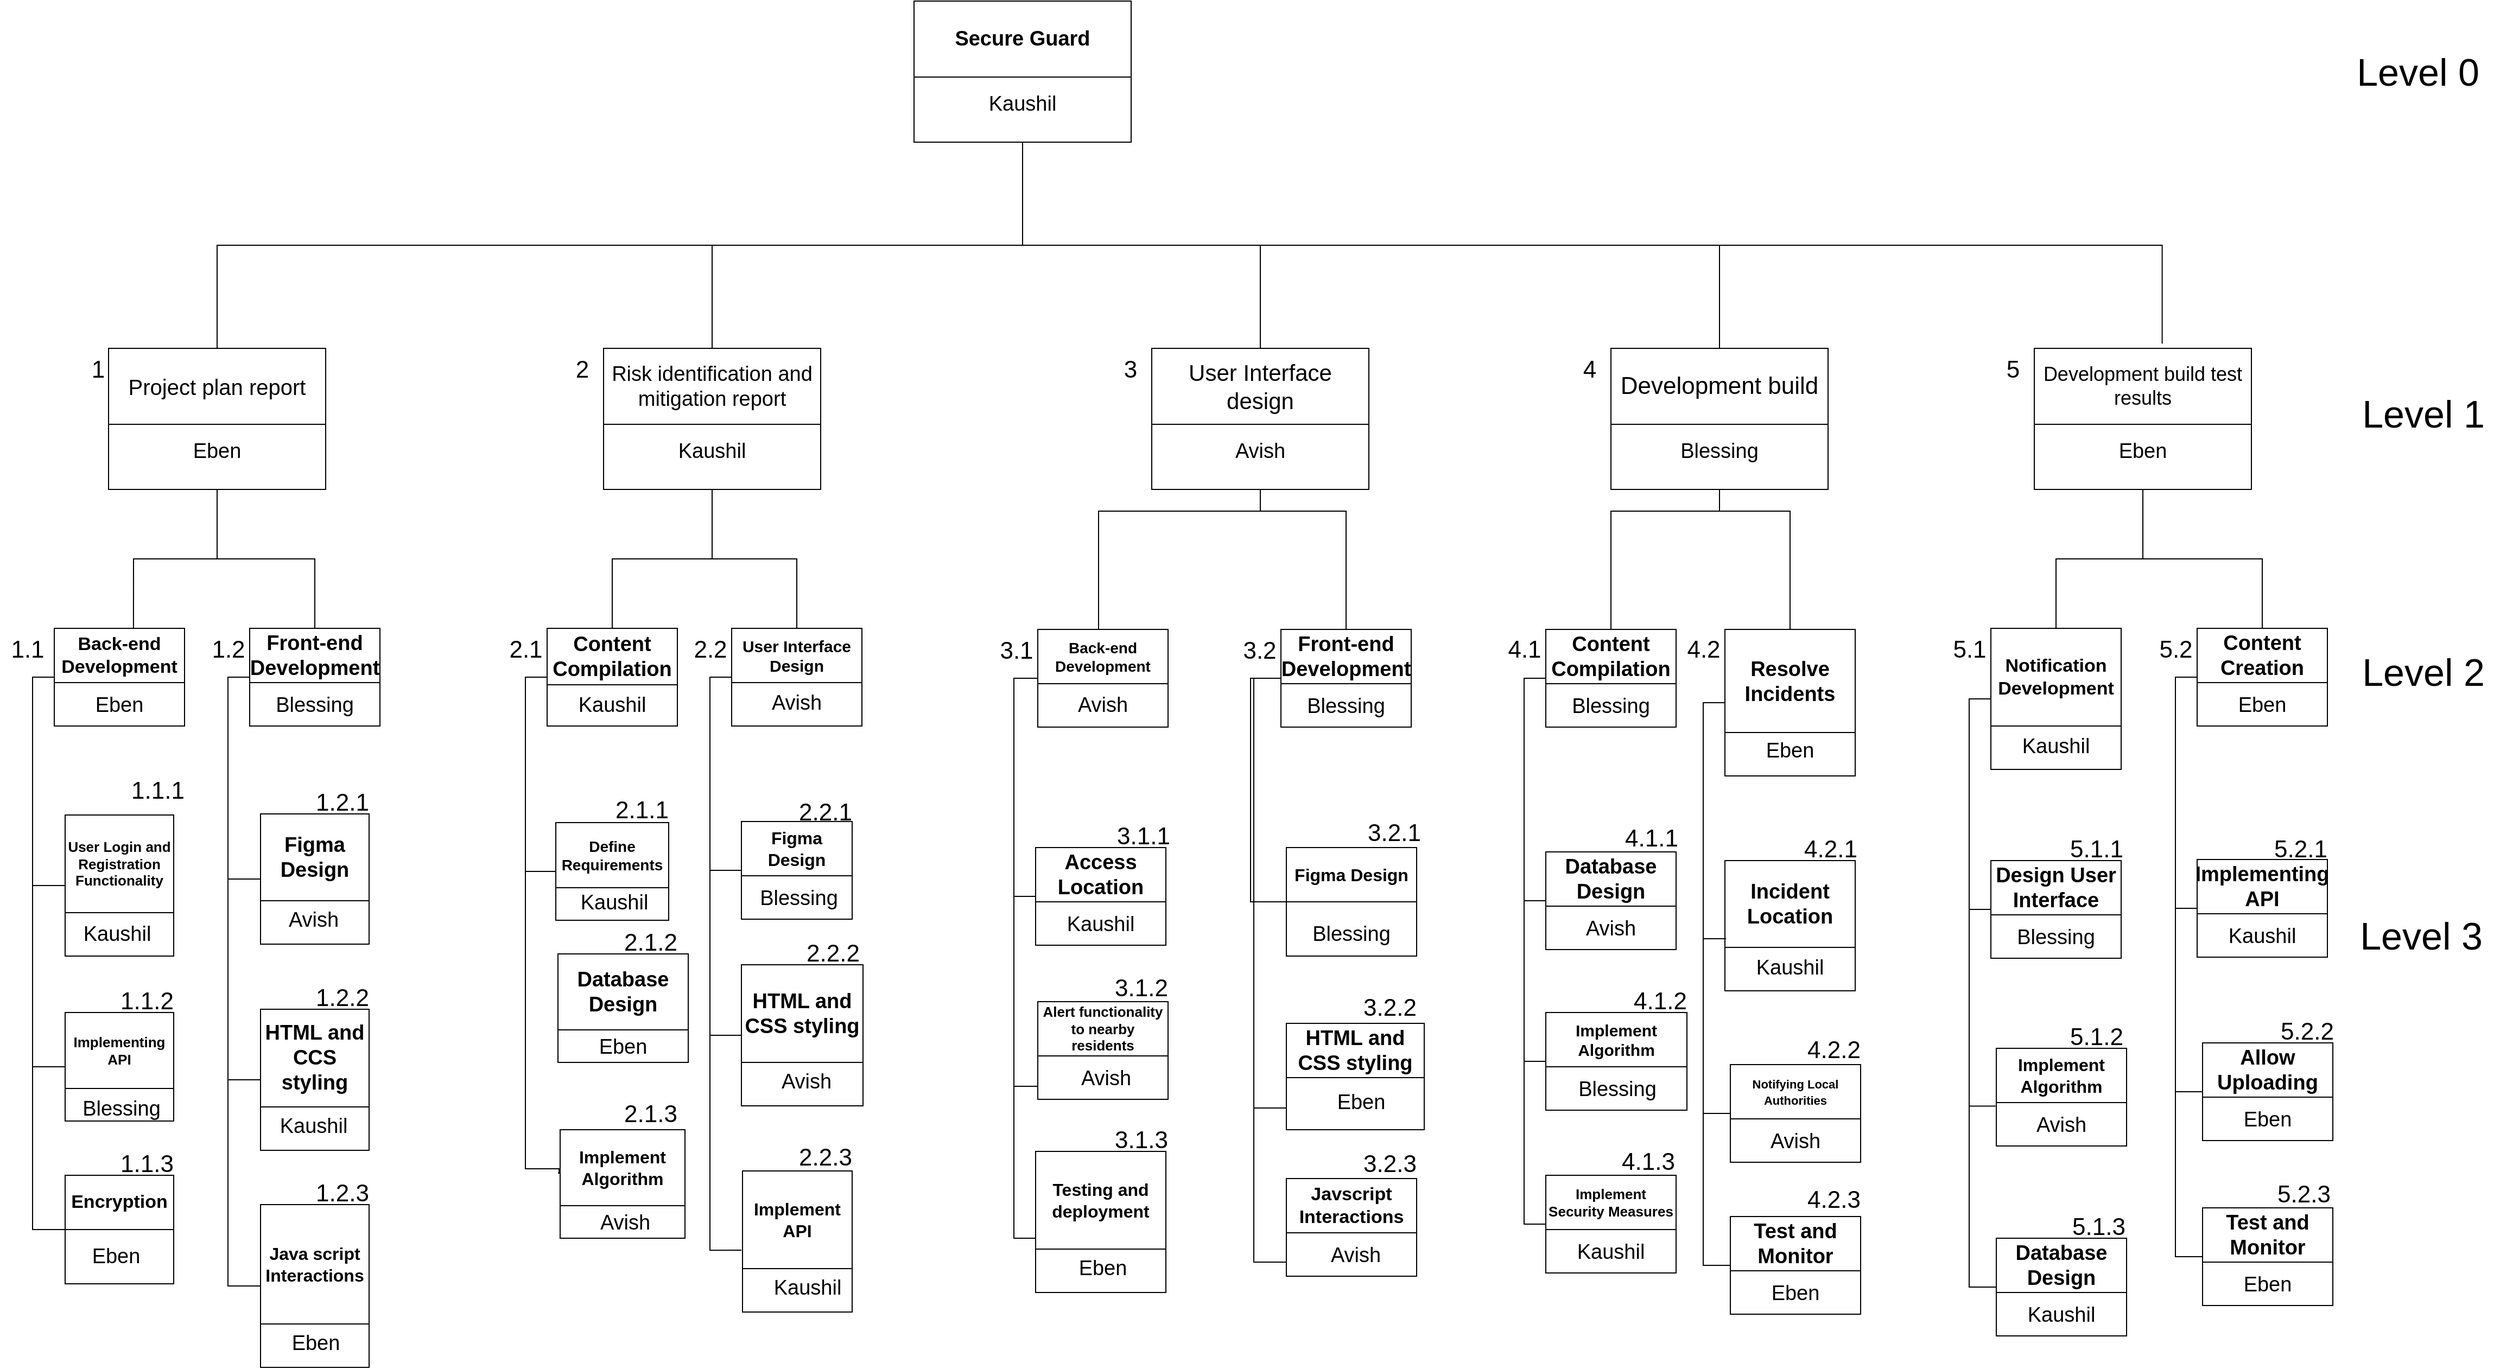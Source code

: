 <mxfile version="24.2.7" type="device">
  <diagram name="Page-1" id="wUViZiPC8uXndsal970Q">
    <mxGraphModel dx="2868" dy="1544" grid="1" gridSize="10" guides="1" tooltips="1" connect="1" arrows="1" fold="1" page="1" pageScale="1" pageWidth="2339" pageHeight="3300" math="0" shadow="0">
      <root>
        <mxCell id="0" />
        <mxCell id="1" parent="0" />
        <mxCell id="S-JsonbqND__SWyfuir0-1" style="edgeStyle=orthogonalEdgeStyle;rounded=0;orthogonalLoop=1;jettySize=auto;html=1;exitX=0.5;exitY=1;exitDx=0;exitDy=0;entryX=0.5;entryY=0;entryDx=0;entryDy=0;endArrow=none;endFill=0;" parent="1" source="S-JsonbqND__SWyfuir0-3" target="S-JsonbqND__SWyfuir0-59" edge="1">
          <mxGeometry relative="1" as="geometry" />
        </mxCell>
        <mxCell id="S-JsonbqND__SWyfuir0-2" style="edgeStyle=orthogonalEdgeStyle;rounded=0;orthogonalLoop=1;jettySize=auto;html=1;exitX=0.5;exitY=1;exitDx=0;exitDy=0;entryX=0.5;entryY=0;entryDx=0;entryDy=0;endArrow=none;endFill=0;" parent="1" source="S-JsonbqND__SWyfuir0-3" target="S-JsonbqND__SWyfuir0-53" edge="1">
          <mxGeometry relative="1" as="geometry" />
        </mxCell>
        <mxCell id="S-JsonbqND__SWyfuir0-3" value="&lt;span id=&quot;docs-internal-guid-47cff37d-7fff-311f-e86b-dfdaf136b298&quot; style=&quot;font-weight:normal;&quot;&gt;&lt;span style=&quot;font-family: Arial, sans-serif; background-color: rgb(255, 255, 255); font-variant-numeric: normal; font-variant-east-asian: normal; font-variant-alternates: normal; font-variant-position: normal; vertical-align: baseline; white-space-collapse: preserve;&quot;&gt;&lt;font style=&quot;font-size: 18px;&quot;&gt;Development build test results&lt;/font&gt;&lt;/span&gt;&lt;/span&gt;" style="swimlane;whiteSpace=wrap;html=1;startSize=70;" parent="1" vertex="1">
          <mxGeometry x="1902" y="760" width="200" height="130" as="geometry" />
        </mxCell>
        <mxCell id="S-JsonbqND__SWyfuir0-4" value="&lt;font style=&quot;font-size: 19px;&quot;&gt;Eben&lt;/font&gt;" style="text;html=1;align=center;verticalAlign=middle;whiteSpace=wrap;rounded=0;" parent="S-JsonbqND__SWyfuir0-3" vertex="1">
          <mxGeometry x="70" y="80" width="60" height="30" as="geometry" />
        </mxCell>
        <mxCell id="S-JsonbqND__SWyfuir0-5" style="edgeStyle=orthogonalEdgeStyle;rounded=0;orthogonalLoop=1;jettySize=auto;html=1;exitX=0.5;exitY=1;exitDx=0;exitDy=0;endArrow=none;endFill=0;" parent="1" source="S-JsonbqND__SWyfuir0-7" target="S-JsonbqND__SWyfuir0-46" edge="1">
          <mxGeometry relative="1" as="geometry">
            <Array as="points">
              <mxPoint x="1612" y="910" />
              <mxPoint x="1512" y="910" />
            </Array>
          </mxGeometry>
        </mxCell>
        <mxCell id="S-JsonbqND__SWyfuir0-6" style="edgeStyle=orthogonalEdgeStyle;rounded=0;orthogonalLoop=1;jettySize=auto;html=1;exitX=0.5;exitY=1;exitDx=0;exitDy=0;entryX=0.5;entryY=0;entryDx=0;entryDy=0;endArrow=none;endFill=0;" parent="1" source="S-JsonbqND__SWyfuir0-7" target="S-JsonbqND__SWyfuir0-108" edge="1">
          <mxGeometry relative="1" as="geometry">
            <Array as="points">
              <mxPoint x="1612" y="910" />
              <mxPoint x="1677" y="910" />
            </Array>
          </mxGeometry>
        </mxCell>
        <mxCell id="S-JsonbqND__SWyfuir0-7" value="&lt;span id=&quot;docs-internal-guid-ebfd4594-7fff-cd81-c2b8-a175f13138bd&quot; style=&quot;font-weight:normal;&quot;&gt;&lt;span style=&quot;font-family: Arial, sans-serif; background-color: rgb(255, 255, 255); font-variant-numeric: normal; font-variant-east-asian: normal; font-variant-alternates: normal; font-variant-position: normal; vertical-align: baseline; white-space-collapse: preserve;&quot;&gt;&lt;font style=&quot;font-size: 22px;&quot;&gt;Development build&lt;/font&gt;&lt;/span&gt;&lt;/span&gt;" style="swimlane;whiteSpace=wrap;html=1;startSize=70;" parent="1" vertex="1">
          <mxGeometry x="1512" y="760" width="200" height="130" as="geometry">
            <mxRectangle x="1480" y="760" width="330" height="70" as="alternateBounds" />
          </mxGeometry>
        </mxCell>
        <mxCell id="S-JsonbqND__SWyfuir0-8" value="&lt;font style=&quot;font-size: 19px;&quot;&gt;Blessing&lt;/font&gt;" style="text;html=1;align=center;verticalAlign=middle;whiteSpace=wrap;rounded=0;" parent="S-JsonbqND__SWyfuir0-7" vertex="1">
          <mxGeometry x="70" y="80" width="60" height="30" as="geometry" />
        </mxCell>
        <mxCell id="S-JsonbqND__SWyfuir0-9" style="edgeStyle=orthogonalEdgeStyle;rounded=0;orthogonalLoop=1;jettySize=auto;html=1;exitX=0.5;exitY=1;exitDx=0;exitDy=0;entryX=0.5;entryY=0;entryDx=0;entryDy=0;endArrow=none;endFill=0;" parent="1" source="S-JsonbqND__SWyfuir0-11" target="S-JsonbqND__SWyfuir0-41" edge="1">
          <mxGeometry relative="1" as="geometry">
            <Array as="points">
              <mxPoint x="1189" y="910" />
              <mxPoint x="1040" y="910" />
              <mxPoint x="1040" y="1019" />
            </Array>
          </mxGeometry>
        </mxCell>
        <mxCell id="S-JsonbqND__SWyfuir0-10" style="edgeStyle=orthogonalEdgeStyle;rounded=0;orthogonalLoop=1;jettySize=auto;html=1;exitX=0.5;exitY=1;exitDx=0;exitDy=0;entryX=0.5;entryY=0;entryDx=0;entryDy=0;endArrow=none;endFill=0;" parent="1" source="S-JsonbqND__SWyfuir0-11" target="S-JsonbqND__SWyfuir0-36" edge="1">
          <mxGeometry relative="1" as="geometry">
            <Array as="points">
              <mxPoint x="1189" y="910" />
              <mxPoint x="1268" y="910" />
            </Array>
          </mxGeometry>
        </mxCell>
        <mxCell id="S-JsonbqND__SWyfuir0-11" value="&lt;span id=&quot;docs-internal-guid-3bf1f84c-7fff-7296-6e35-516696d25962&quot; style=&quot;font-weight:normal;&quot;&gt;&lt;span style=&quot;font-family: Arial, sans-serif; background-color: rgb(255, 255, 255); font-variant-numeric: normal; font-variant-east-asian: normal; font-variant-alternates: normal; font-variant-position: normal; vertical-align: baseline; white-space-collapse: preserve;&quot;&gt;&lt;font style=&quot;font-size: 21px;&quot;&gt;User Interface design&lt;/font&gt;&lt;/span&gt;&lt;/span&gt;" style="swimlane;whiteSpace=wrap;html=1;startSize=70;" parent="1" vertex="1">
          <mxGeometry x="1089" y="760" width="200" height="130" as="geometry" />
        </mxCell>
        <mxCell id="S-JsonbqND__SWyfuir0-12" value="&lt;span style=&quot;font-size: 19px;&quot;&gt;Avish&lt;/span&gt;" style="text;html=1;align=center;verticalAlign=middle;whiteSpace=wrap;rounded=0;" parent="S-JsonbqND__SWyfuir0-11" vertex="1">
          <mxGeometry x="70" y="80" width="60" height="30" as="geometry" />
        </mxCell>
        <mxCell id="S-JsonbqND__SWyfuir0-13" style="edgeStyle=orthogonalEdgeStyle;rounded=0;orthogonalLoop=1;jettySize=auto;html=1;exitX=0.5;exitY=1;exitDx=0;exitDy=0;entryX=0.5;entryY=0;entryDx=0;entryDy=0;endArrow=none;endFill=0;" parent="1" source="S-JsonbqND__SWyfuir0-14" target="S-JsonbqND__SWyfuir0-73" edge="1">
          <mxGeometry relative="1" as="geometry" />
        </mxCell>
        <mxCell id="S-JsonbqND__SWyfuir0-14" value="&lt;span id=&quot;docs-internal-guid-e99fd4dc-7fff-ce28-9047-07a7098fd81c&quot; style=&quot;font-weight:normal;&quot;&gt;&lt;span style=&quot;font-family: Arial, sans-serif; background-color: rgb(255, 255, 255); font-variant-numeric: normal; font-variant-east-asian: normal; font-variant-alternates: normal; font-variant-position: normal; vertical-align: baseline; white-space-collapse: preserve;&quot;&gt;&lt;font style=&quot;font-size: 20px;&quot;&gt;Project plan report&lt;/font&gt;&lt;/span&gt;&lt;/span&gt;" style="swimlane;whiteSpace=wrap;html=1;startSize=70;" parent="1" vertex="1">
          <mxGeometry x="128" y="760" width="200" height="130" as="geometry" />
        </mxCell>
        <mxCell id="S-JsonbqND__SWyfuir0-15" value="&lt;font style=&quot;font-size: 19px;&quot;&gt;Eben&lt;/font&gt;" style="text;html=1;align=center;verticalAlign=middle;whiteSpace=wrap;rounded=0;" parent="S-JsonbqND__SWyfuir0-14" vertex="1">
          <mxGeometry x="70" y="80" width="60" height="30" as="geometry" />
        </mxCell>
        <mxCell id="S-JsonbqND__SWyfuir0-16" style="edgeStyle=orthogonalEdgeStyle;rounded=0;orthogonalLoop=1;jettySize=auto;html=1;exitX=0.5;exitY=1;exitDx=0;exitDy=0;entryX=0.5;entryY=0;entryDx=0;entryDy=0;endArrow=none;endFill=0;" parent="1" source="S-JsonbqND__SWyfuir0-18" target="S-JsonbqND__SWyfuir0-92" edge="1">
          <mxGeometry relative="1" as="geometry" />
        </mxCell>
        <mxCell id="S-JsonbqND__SWyfuir0-17" style="edgeStyle=orthogonalEdgeStyle;rounded=0;orthogonalLoop=1;jettySize=auto;html=1;exitX=0.5;exitY=1;exitDx=0;exitDy=0;entryX=0.5;entryY=0;entryDx=0;entryDy=0;endArrow=none;endFill=0;" parent="1" source="S-JsonbqND__SWyfuir0-18" target="S-JsonbqND__SWyfuir0-134" edge="1">
          <mxGeometry relative="1" as="geometry" />
        </mxCell>
        <mxCell id="S-JsonbqND__SWyfuir0-18" value="&lt;span id=&quot;docs-internal-guid-826d8983-7fff-2363-a248-5e2e77f247e0&quot; style=&quot;font-weight:normal;&quot;&gt;&lt;span style=&quot;font-family: Arial, sans-serif; background-color: rgb(255, 255, 255); font-variant-numeric: normal; font-variant-east-asian: normal; font-variant-alternates: normal; font-variant-position: normal; vertical-align: baseline; white-space-collapse: preserve;&quot;&gt;&lt;font style=&quot;font-size: 19px;&quot;&gt;Risk identification and mitigation report&lt;/font&gt;&lt;/span&gt;&lt;/span&gt;" style="swimlane;whiteSpace=wrap;html=1;startSize=70;" parent="1" vertex="1">
          <mxGeometry x="584" y="760" width="200" height="130" as="geometry" />
        </mxCell>
        <mxCell id="S-JsonbqND__SWyfuir0-19" value="&lt;font style=&quot;font-size: 19px;&quot;&gt;Kaushil&lt;/font&gt;" style="text;html=1;align=center;verticalAlign=middle;whiteSpace=wrap;rounded=0;" parent="S-JsonbqND__SWyfuir0-18" vertex="1">
          <mxGeometry x="70" y="80" width="60" height="30" as="geometry" />
        </mxCell>
        <mxCell id="S-JsonbqND__SWyfuir0-20" style="edgeStyle=orthogonalEdgeStyle;rounded=0;orthogonalLoop=1;jettySize=auto;html=1;exitX=0.5;exitY=1;exitDx=0;exitDy=0;entryX=0.5;entryY=0;entryDx=0;entryDy=0;endArrow=none;endFill=0;" parent="1" source="S-JsonbqND__SWyfuir0-24" target="S-JsonbqND__SWyfuir0-18" edge="1">
          <mxGeometry relative="1" as="geometry" />
        </mxCell>
        <mxCell id="S-JsonbqND__SWyfuir0-21" style="edgeStyle=orthogonalEdgeStyle;rounded=0;orthogonalLoop=1;jettySize=auto;html=1;exitX=0.5;exitY=1;exitDx=0;exitDy=0;entryX=0.5;entryY=0;entryDx=0;entryDy=0;endArrow=none;endFill=0;" parent="1" source="S-JsonbqND__SWyfuir0-24" target="S-JsonbqND__SWyfuir0-11" edge="1">
          <mxGeometry relative="1" as="geometry" />
        </mxCell>
        <mxCell id="S-JsonbqND__SWyfuir0-22" style="edgeStyle=orthogonalEdgeStyle;rounded=0;orthogonalLoop=1;jettySize=auto;html=1;exitX=0.5;exitY=1;exitDx=0;exitDy=0;entryX=0.5;entryY=0;entryDx=0;entryDy=0;endArrow=none;endFill=0;" parent="1" source="S-JsonbqND__SWyfuir0-24" target="S-JsonbqND__SWyfuir0-14" edge="1">
          <mxGeometry relative="1" as="geometry" />
        </mxCell>
        <mxCell id="S-JsonbqND__SWyfuir0-23" style="edgeStyle=orthogonalEdgeStyle;rounded=0;orthogonalLoop=1;jettySize=auto;html=1;exitX=0.5;exitY=1;exitDx=0;exitDy=0;endArrow=none;endFill=0;" parent="1" source="S-JsonbqND__SWyfuir0-24" target="S-JsonbqND__SWyfuir0-7" edge="1">
          <mxGeometry relative="1" as="geometry" />
        </mxCell>
        <mxCell id="S-JsonbqND__SWyfuir0-24" value="&lt;font style=&quot;font-size: 19px;&quot;&gt;Secure Guard&lt;/font&gt;" style="swimlane;whiteSpace=wrap;html=1;startSize=70;" parent="1" vertex="1">
          <mxGeometry x="870" y="440" width="200" height="130" as="geometry" />
        </mxCell>
        <mxCell id="S-JsonbqND__SWyfuir0-25" value="&lt;font style=&quot;font-size: 19px;&quot;&gt;Kaushil&lt;/font&gt;" style="text;html=1;align=center;verticalAlign=middle;whiteSpace=wrap;rounded=0;" parent="S-JsonbqND__SWyfuir0-24" vertex="1">
          <mxGeometry x="70" y="80" width="60" height="30" as="geometry" />
        </mxCell>
        <mxCell id="S-JsonbqND__SWyfuir0-26" value="&lt;font style=&quot;font-size: 19px;&quot;&gt;Figma Design&lt;/font&gt;" style="swimlane;whiteSpace=wrap;html=1;startSize=80;" parent="1" vertex="1">
          <mxGeometry x="268" y="1189" width="100" height="120" as="geometry" />
        </mxCell>
        <mxCell id="S-JsonbqND__SWyfuir0-27" value="&lt;font style=&quot;font-size: 19px;&quot;&gt;Avish&lt;/font&gt;" style="text;html=1;align=center;verticalAlign=middle;whiteSpace=wrap;rounded=0;" parent="S-JsonbqND__SWyfuir0-26" vertex="1">
          <mxGeometry x="19" y="83" width="60" height="30" as="geometry" />
        </mxCell>
        <mxCell id="S-JsonbqND__SWyfuir0-28" value="&lt;font style=&quot;font-size: 13px;&quot;&gt;Implementing API&lt;/font&gt;" style="swimlane;whiteSpace=wrap;html=1;startSize=70;" parent="1" vertex="1">
          <mxGeometry x="88" y="1372" width="100" height="100" as="geometry" />
        </mxCell>
        <mxCell id="S-JsonbqND__SWyfuir0-29" value="&lt;span style=&quot;font-size: 19px;&quot;&gt;Blessing&lt;/span&gt;" style="text;html=1;align=center;verticalAlign=middle;whiteSpace=wrap;rounded=0;" parent="S-JsonbqND__SWyfuir0-28" vertex="1">
          <mxGeometry x="22" y="74" width="60" height="30" as="geometry" />
        </mxCell>
        <mxCell id="S-JsonbqND__SWyfuir0-30" value="&lt;font style=&quot;font-size: 13px;&quot;&gt;User Login and Registration Functionality&lt;/font&gt;" style="swimlane;whiteSpace=wrap;html=1;startSize=90;" parent="1" vertex="1">
          <mxGeometry x="88" y="1190" width="100" height="130" as="geometry" />
        </mxCell>
        <mxCell id="S-JsonbqND__SWyfuir0-31" value="&lt;font style=&quot;font-size: 19px;&quot;&gt;Kaushil&lt;/font&gt;" style="text;html=1;align=center;verticalAlign=middle;whiteSpace=wrap;rounded=0;" parent="S-JsonbqND__SWyfuir0-30" vertex="1">
          <mxGeometry x="18" y="95" width="60" height="30" as="geometry" />
        </mxCell>
        <mxCell id="S-JsonbqND__SWyfuir0-32" value="&lt;font style=&quot;font-size: 14px;&quot;&gt;Define Requirements&lt;/font&gt;" style="swimlane;whiteSpace=wrap;html=1;startSize=60;" parent="1" vertex="1">
          <mxGeometry x="540" y="1197" width="104" height="90" as="geometry" />
        </mxCell>
        <mxCell id="S-JsonbqND__SWyfuir0-33" value="&lt;span style=&quot;font-size: 19px;&quot;&gt;Kaushil&lt;/span&gt;" style="text;html=1;align=center;verticalAlign=middle;whiteSpace=wrap;rounded=0;" parent="S-JsonbqND__SWyfuir0-32" vertex="1">
          <mxGeometry x="24" y="59" width="60" height="30" as="geometry" />
        </mxCell>
        <mxCell id="S-JsonbqND__SWyfuir0-34" style="edgeStyle=orthogonalEdgeStyle;rounded=0;orthogonalLoop=1;jettySize=auto;html=1;exitX=0;exitY=0.5;exitDx=0;exitDy=0;entryX=0;entryY=0.5;entryDx=0;entryDy=0;endArrow=none;endFill=0;" parent="1" source="S-JsonbqND__SWyfuir0-36" target="S-JsonbqND__SWyfuir0-100" edge="1">
          <mxGeometry relative="1" as="geometry">
            <Array as="points">
              <mxPoint x="1183" y="1064" />
              <mxPoint x="1183" y="1460" />
              <mxPoint x="1213" y="1460" />
            </Array>
          </mxGeometry>
        </mxCell>
        <mxCell id="S-JsonbqND__SWyfuir0-35" style="edgeStyle=orthogonalEdgeStyle;rounded=0;orthogonalLoop=1;jettySize=auto;html=1;exitX=0;exitY=0.5;exitDx=0;exitDy=0;entryX=0;entryY=0.5;entryDx=0;entryDy=0;endArrow=none;endFill=0;" parent="1" source="S-JsonbqND__SWyfuir0-36" target="S-JsonbqND__SWyfuir0-139" edge="1">
          <mxGeometry relative="1" as="geometry">
            <Array as="points">
              <mxPoint x="1183" y="1064" />
              <mxPoint x="1183" y="1602" />
            </Array>
          </mxGeometry>
        </mxCell>
        <mxCell id="vnPEtLpJmR6V2pBJsZpJ-1" style="edgeStyle=orthogonalEdgeStyle;rounded=0;orthogonalLoop=1;jettySize=auto;html=1;exitX=0;exitY=0.5;exitDx=0;exitDy=0;entryX=0;entryY=0.5;entryDx=0;entryDy=0;endArrow=none;endFill=0;" parent="1" source="S-JsonbqND__SWyfuir0-36" target="S-JsonbqND__SWyfuir0-102" edge="1">
          <mxGeometry relative="1" as="geometry">
            <Array as="points">
              <mxPoint x="1180" y="1064" />
              <mxPoint x="1180" y="1270" />
            </Array>
          </mxGeometry>
        </mxCell>
        <mxCell id="S-JsonbqND__SWyfuir0-36" value="&lt;span style=&quot;font-size: 19px;&quot;&gt;Front-end Development&lt;/span&gt;" style="swimlane;whiteSpace=wrap;html=1;startSize=50;" parent="1" vertex="1">
          <mxGeometry x="1208" y="1019" width="120" height="90" as="geometry" />
        </mxCell>
        <mxCell id="S-JsonbqND__SWyfuir0-37" value="&lt;font style=&quot;font-size: 19px;&quot;&gt;Blessing&lt;/font&gt;" style="text;html=1;align=center;verticalAlign=middle;whiteSpace=wrap;rounded=0;" parent="S-JsonbqND__SWyfuir0-36" vertex="1">
          <mxGeometry x="30" y="56" width="60" height="30" as="geometry" />
        </mxCell>
        <mxCell id="S-JsonbqND__SWyfuir0-38" style="edgeStyle=orthogonalEdgeStyle;rounded=0;orthogonalLoop=1;jettySize=auto;html=1;exitX=0;exitY=0.5;exitDx=0;exitDy=0;entryX=0;entryY=0.5;entryDx=0;entryDy=0;endArrow=none;endFill=0;" parent="1" source="S-JsonbqND__SWyfuir0-41" target="S-JsonbqND__SWyfuir0-104" edge="1">
          <mxGeometry relative="1" as="geometry">
            <Array as="points">
              <mxPoint x="962" y="1064" />
              <mxPoint x="962" y="1580" />
              <mxPoint x="982" y="1580" />
            </Array>
          </mxGeometry>
        </mxCell>
        <mxCell id="S-JsonbqND__SWyfuir0-39" style="edgeStyle=orthogonalEdgeStyle;rounded=0;orthogonalLoop=1;jettySize=auto;html=1;exitX=0;exitY=0.5;exitDx=0;exitDy=0;entryX=0;entryY=0.5;entryDx=0;entryDy=0;endArrow=none;endFill=0;" parent="1" source="S-JsonbqND__SWyfuir0-94" target="S-JsonbqND__SWyfuir0-96" edge="1">
          <mxGeometry relative="1" as="geometry">
            <Array as="points">
              <mxPoint x="962" y="1265" />
              <mxPoint x="962" y="1440" />
              <mxPoint x="984" y="1440" />
            </Array>
          </mxGeometry>
        </mxCell>
        <mxCell id="S-JsonbqND__SWyfuir0-41" value="&lt;font style=&quot;font-size: 14px;&quot;&gt;Back-end Development&lt;/font&gt;" style="swimlane;whiteSpace=wrap;html=1;startSize=50;" parent="1" vertex="1">
          <mxGeometry x="984" y="1019" width="120" height="90" as="geometry" />
        </mxCell>
        <mxCell id="S-JsonbqND__SWyfuir0-42" value="&lt;font style=&quot;font-size: 19px;&quot;&gt;Avish&lt;/font&gt;" style="text;html=1;align=center;verticalAlign=middle;whiteSpace=wrap;rounded=0;" parent="S-JsonbqND__SWyfuir0-41" vertex="1">
          <mxGeometry x="30" y="55" width="60" height="30" as="geometry" />
        </mxCell>
        <mxCell id="S-JsonbqND__SWyfuir0-43" style="edgeStyle=orthogonalEdgeStyle;rounded=0;orthogonalLoop=1;jettySize=auto;html=1;exitX=0;exitY=0.5;exitDx=0;exitDy=0;entryX=0;entryY=0.5;entryDx=0;entryDy=0;endArrow=none;endFill=0;" parent="1" source="S-JsonbqND__SWyfuir0-46" target="S-JsonbqND__SWyfuir0-118" edge="1">
          <mxGeometry relative="1" as="geometry" />
        </mxCell>
        <mxCell id="S-JsonbqND__SWyfuir0-44" style="edgeStyle=orthogonalEdgeStyle;rounded=0;orthogonalLoop=1;jettySize=auto;html=1;exitX=0;exitY=0.5;exitDx=0;exitDy=0;entryX=0;entryY=0.5;entryDx=0;entryDy=0;endArrow=none;endFill=0;" parent="1" source="S-JsonbqND__SWyfuir0-46" target="S-JsonbqND__SWyfuir0-114" edge="1">
          <mxGeometry relative="1" as="geometry" />
        </mxCell>
        <mxCell id="S-JsonbqND__SWyfuir0-45" style="edgeStyle=orthogonalEdgeStyle;rounded=0;orthogonalLoop=1;jettySize=auto;html=1;exitX=0;exitY=0.5;exitDx=0;exitDy=0;entryX=0;entryY=0.5;entryDx=0;entryDy=0;endArrow=none;endFill=0;" parent="1" source="S-JsonbqND__SWyfuir0-46" target="S-JsonbqND__SWyfuir0-116" edge="1">
          <mxGeometry relative="1" as="geometry" />
        </mxCell>
        <mxCell id="S-JsonbqND__SWyfuir0-46" value="&lt;font style=&quot;font-size: 19px;&quot;&gt;Content Compilation&lt;/font&gt;" style="swimlane;whiteSpace=wrap;html=1;startSize=50;" parent="1" vertex="1">
          <mxGeometry x="1452" y="1019" width="120" height="90" as="geometry" />
        </mxCell>
        <mxCell id="S-JsonbqND__SWyfuir0-47" value="&lt;font style=&quot;font-size: 19px;&quot;&gt;Blessing&lt;/font&gt;" style="text;html=1;align=center;verticalAlign=middle;whiteSpace=wrap;rounded=0;" parent="S-JsonbqND__SWyfuir0-46" vertex="1">
          <mxGeometry x="30" y="56" width="60" height="30" as="geometry" />
        </mxCell>
        <mxCell id="S-JsonbqND__SWyfuir0-48" value="&lt;span style=&quot;font-size: 19px;&quot;&gt;Incident Location&lt;/span&gt;" style="swimlane;whiteSpace=wrap;html=1;startSize=80;" parent="1" vertex="1">
          <mxGeometry x="1617" y="1232" width="120" height="120" as="geometry" />
        </mxCell>
        <mxCell id="S-JsonbqND__SWyfuir0-49" value="&lt;span style=&quot;font-size: 19px;&quot;&gt;Kaushil&lt;/span&gt;" style="text;html=1;align=center;verticalAlign=middle;whiteSpace=wrap;rounded=0;" parent="S-JsonbqND__SWyfuir0-48" vertex="1">
          <mxGeometry x="30" y="84" width="60" height="30" as="geometry" />
        </mxCell>
        <mxCell id="S-JsonbqND__SWyfuir0-50" style="edgeStyle=orthogonalEdgeStyle;rounded=0;orthogonalLoop=1;jettySize=auto;html=1;exitX=0;exitY=0.5;exitDx=0;exitDy=0;entryX=0;entryY=0.5;entryDx=0;entryDy=0;endArrow=none;endFill=0;" parent="1" source="S-JsonbqND__SWyfuir0-53" target="S-JsonbqND__SWyfuir0-55" edge="1">
          <mxGeometry relative="1" as="geometry" />
        </mxCell>
        <mxCell id="S-JsonbqND__SWyfuir0-51" style="edgeStyle=orthogonalEdgeStyle;rounded=0;orthogonalLoop=1;jettySize=auto;html=1;exitX=0;exitY=0.5;exitDx=0;exitDy=0;entryX=0;entryY=0.5;entryDx=0;entryDy=0;endArrow=none;endFill=0;" parent="1" source="S-JsonbqND__SWyfuir0-53" target="S-JsonbqND__SWyfuir0-128" edge="1">
          <mxGeometry relative="1" as="geometry" />
        </mxCell>
        <mxCell id="S-JsonbqND__SWyfuir0-52" style="edgeStyle=orthogonalEdgeStyle;rounded=0;orthogonalLoop=1;jettySize=auto;html=1;exitX=0;exitY=0.5;exitDx=0;exitDy=0;entryX=0;entryY=0.5;entryDx=0;entryDy=0;endArrow=none;endFill=0;" parent="1" source="S-JsonbqND__SWyfuir0-53" target="S-JsonbqND__SWyfuir0-126" edge="1">
          <mxGeometry relative="1" as="geometry" />
        </mxCell>
        <mxCell id="S-JsonbqND__SWyfuir0-53" value="&lt;span style=&quot;font-size: 19px;&quot;&gt;Content Creation&lt;/span&gt;" style="swimlane;whiteSpace=wrap;html=1;startSize=50;" parent="1" vertex="1">
          <mxGeometry x="2052" y="1018" width="120" height="90" as="geometry" />
        </mxCell>
        <mxCell id="S-JsonbqND__SWyfuir0-54" value="&lt;font style=&quot;font-size: 19px;&quot;&gt;Eben&lt;/font&gt;" style="text;html=1;align=center;verticalAlign=middle;whiteSpace=wrap;rounded=0;" parent="S-JsonbqND__SWyfuir0-53" vertex="1">
          <mxGeometry x="30" y="56" width="60" height="30" as="geometry" />
        </mxCell>
        <mxCell id="S-JsonbqND__SWyfuir0-55" value="&lt;span style=&quot;font-size: 19px;&quot;&gt;Test and Monitor&lt;/span&gt;" style="swimlane;whiteSpace=wrap;html=1;startSize=50;" parent="1" vertex="1">
          <mxGeometry x="2057" y="1552" width="120" height="90" as="geometry" />
        </mxCell>
        <mxCell id="S-JsonbqND__SWyfuir0-56" value="&lt;span style=&quot;font-size: 19px;&quot;&gt;Eben&lt;/span&gt;" style="text;html=1;align=center;verticalAlign=middle;whiteSpace=wrap;rounded=0;" parent="S-JsonbqND__SWyfuir0-55" vertex="1">
          <mxGeometry x="30" y="56" width="60" height="30" as="geometry" />
        </mxCell>
        <mxCell id="S-JsonbqND__SWyfuir0-57" style="edgeStyle=orthogonalEdgeStyle;rounded=0;orthogonalLoop=1;jettySize=auto;html=1;exitX=0;exitY=0.5;exitDx=0;exitDy=0;entryX=0;entryY=0.5;entryDx=0;entryDy=0;endArrow=none;endFill=0;" parent="1" source="S-JsonbqND__SWyfuir0-59" target="S-JsonbqND__SWyfuir0-120" edge="1">
          <mxGeometry relative="1" as="geometry" />
        </mxCell>
        <mxCell id="S-JsonbqND__SWyfuir0-58" style="edgeStyle=orthogonalEdgeStyle;rounded=0;orthogonalLoop=1;jettySize=auto;html=1;exitX=0;exitY=0.5;exitDx=0;exitDy=0;entryX=0;entryY=0.5;entryDx=0;entryDy=0;endArrow=none;endFill=0;" parent="1" source="S-JsonbqND__SWyfuir0-59" target="S-JsonbqND__SWyfuir0-122" edge="1">
          <mxGeometry relative="1" as="geometry" />
        </mxCell>
        <mxCell id="S-JsonbqND__SWyfuir0-59" value="&lt;font style=&quot;font-size: 17px;&quot;&gt;Notification Development&lt;/font&gt;" style="swimlane;whiteSpace=wrap;html=1;startSize=90;" parent="1" vertex="1">
          <mxGeometry x="1862" y="1018" width="120" height="130" as="geometry" />
        </mxCell>
        <mxCell id="S-JsonbqND__SWyfuir0-60" value="&lt;font style=&quot;font-size: 19px;&quot;&gt;Kaushil&lt;/font&gt;" style="text;html=1;align=center;verticalAlign=middle;whiteSpace=wrap;rounded=0;" parent="S-JsonbqND__SWyfuir0-59" vertex="1">
          <mxGeometry x="30" y="94" width="60" height="30" as="geometry" />
        </mxCell>
        <mxCell id="S-JsonbqND__SWyfuir0-61" value="&lt;font style=&quot;font-size: 17px;&quot;&gt;Encryption&lt;/font&gt;" style="swimlane;whiteSpace=wrap;html=1;startSize=50;" parent="1" vertex="1">
          <mxGeometry x="88" y="1522" width="100" height="100" as="geometry" />
        </mxCell>
        <mxCell id="S-JsonbqND__SWyfuir0-62" value="&lt;span style=&quot;font-size: 19px;&quot;&gt;Eben&lt;/span&gt;" style="text;html=1;align=center;verticalAlign=middle;whiteSpace=wrap;rounded=0;" parent="S-JsonbqND__SWyfuir0-61" vertex="1">
          <mxGeometry x="17" y="60" width="60" height="30" as="geometry" />
        </mxCell>
        <mxCell id="S-JsonbqND__SWyfuir0-63" value="&lt;font style=&quot;font-size: 19px;&quot;&gt;HTML and CCS styling&lt;/font&gt;" style="swimlane;whiteSpace=wrap;html=1;startSize=90;" parent="1" vertex="1">
          <mxGeometry x="268" y="1369" width="100" height="130" as="geometry" />
        </mxCell>
        <mxCell id="S-JsonbqND__SWyfuir0-64" value="&lt;span style=&quot;font-size: 19px;&quot;&gt;Kaushil&lt;/span&gt;" style="text;html=1;align=center;verticalAlign=middle;whiteSpace=wrap;rounded=0;" parent="S-JsonbqND__SWyfuir0-63" vertex="1">
          <mxGeometry x="19" y="93" width="60" height="30" as="geometry" />
        </mxCell>
        <mxCell id="S-JsonbqND__SWyfuir0-65" style="edgeStyle=orthogonalEdgeStyle;rounded=0;orthogonalLoop=1;jettySize=auto;html=1;exitX=0;exitY=0.5;exitDx=0;exitDy=0;entryX=0;entryY=0.5;entryDx=0;entryDy=0;endArrow=none;endFill=0;" parent="1" source="S-JsonbqND__SWyfuir0-68" target="S-JsonbqND__SWyfuir0-61" edge="1">
          <mxGeometry relative="1" as="geometry" />
        </mxCell>
        <mxCell id="S-JsonbqND__SWyfuir0-66" style="edgeStyle=orthogonalEdgeStyle;rounded=0;orthogonalLoop=1;jettySize=auto;html=1;exitX=0;exitY=0.5;exitDx=0;exitDy=0;entryX=0;entryY=0.5;entryDx=0;entryDy=0;endArrow=none;endFill=0;" parent="1" source="S-JsonbqND__SWyfuir0-68" target="S-JsonbqND__SWyfuir0-30" edge="1">
          <mxGeometry relative="1" as="geometry" />
        </mxCell>
        <mxCell id="S-JsonbqND__SWyfuir0-67" style="edgeStyle=orthogonalEdgeStyle;rounded=0;orthogonalLoop=1;jettySize=auto;html=1;exitX=0;exitY=0.5;exitDx=0;exitDy=0;entryX=0;entryY=0.5;entryDx=0;entryDy=0;endArrow=none;endFill=0;" parent="1" source="S-JsonbqND__SWyfuir0-68" target="S-JsonbqND__SWyfuir0-28" edge="1">
          <mxGeometry relative="1" as="geometry" />
        </mxCell>
        <mxCell id="S-JsonbqND__SWyfuir0-68" value="&lt;font style=&quot;font-size: 17px;&quot;&gt;Back-end Development&lt;/font&gt;" style="swimlane;whiteSpace=wrap;html=1;startSize=50;" parent="1" vertex="1">
          <mxGeometry x="78" y="1018" width="120" height="90" as="geometry" />
        </mxCell>
        <mxCell id="S-JsonbqND__SWyfuir0-69" value="&lt;font style=&quot;font-size: 19px;&quot;&gt;Eben&lt;/font&gt;" style="text;html=1;align=center;verticalAlign=middle;whiteSpace=wrap;rounded=0;" parent="S-JsonbqND__SWyfuir0-68" vertex="1">
          <mxGeometry x="30" y="56" width="60" height="30" as="geometry" />
        </mxCell>
        <mxCell id="S-JsonbqND__SWyfuir0-70" style="edgeStyle=orthogonalEdgeStyle;rounded=0;orthogonalLoop=1;jettySize=auto;html=1;exitX=0;exitY=0.5;exitDx=0;exitDy=0;entryX=0;entryY=0.5;entryDx=0;entryDy=0;endArrow=none;endFill=0;" parent="1" source="S-JsonbqND__SWyfuir0-73" target="S-JsonbqND__SWyfuir0-87" edge="1">
          <mxGeometry relative="1" as="geometry" />
        </mxCell>
        <mxCell id="S-JsonbqND__SWyfuir0-71" style="edgeStyle=orthogonalEdgeStyle;rounded=0;orthogonalLoop=1;jettySize=auto;html=1;exitX=0;exitY=0.5;exitDx=0;exitDy=0;entryX=0;entryY=0.5;entryDx=0;entryDy=0;endArrow=none;endFill=0;" parent="1" source="S-JsonbqND__SWyfuir0-73" target="S-JsonbqND__SWyfuir0-63" edge="1">
          <mxGeometry relative="1" as="geometry" />
        </mxCell>
        <mxCell id="S-JsonbqND__SWyfuir0-72" style="edgeStyle=orthogonalEdgeStyle;rounded=0;orthogonalLoop=1;jettySize=auto;html=1;exitX=0;exitY=0.5;exitDx=0;exitDy=0;entryX=0;entryY=0.5;entryDx=0;entryDy=0;endArrow=none;endFill=0;" parent="1" source="S-JsonbqND__SWyfuir0-73" target="S-JsonbqND__SWyfuir0-26" edge="1">
          <mxGeometry relative="1" as="geometry" />
        </mxCell>
        <mxCell id="S-JsonbqND__SWyfuir0-73" value="&lt;font style=&quot;font-size: 19px;&quot;&gt;Front-end Development&lt;/font&gt;" style="swimlane;whiteSpace=wrap;html=1;startSize=50;" parent="1" vertex="1">
          <mxGeometry x="258" y="1018" width="120" height="90" as="geometry" />
        </mxCell>
        <mxCell id="S-JsonbqND__SWyfuir0-74" value="&lt;span style=&quot;font-size: 19px;&quot;&gt;Blessing&lt;/span&gt;" style="text;html=1;align=center;verticalAlign=middle;whiteSpace=wrap;rounded=0;" parent="S-JsonbqND__SWyfuir0-73" vertex="1">
          <mxGeometry x="30" y="56" width="60" height="30" as="geometry" />
        </mxCell>
        <mxCell id="S-JsonbqND__SWyfuir0-75" value="&lt;font style=&quot;font-size: 16px;&quot;&gt;Implement Algorithm&lt;/font&gt;" style="swimlane;whiteSpace=wrap;html=1;startSize=70;" parent="1" vertex="1">
          <mxGeometry x="544" y="1480" width="115" height="100" as="geometry" />
        </mxCell>
        <mxCell id="S-JsonbqND__SWyfuir0-76" value="&lt;span style=&quot;font-size: 19px;&quot;&gt;Avish&lt;/span&gt;" style="text;html=1;align=center;verticalAlign=middle;whiteSpace=wrap;rounded=0;" parent="S-JsonbqND__SWyfuir0-75" vertex="1">
          <mxGeometry x="30" y="74" width="60" height="24" as="geometry" />
        </mxCell>
        <mxCell id="S-JsonbqND__SWyfuir0-77" value="&lt;span style=&quot;font-size: 19px;&quot;&gt;Database Design&lt;/span&gt;" style="swimlane;whiteSpace=wrap;html=1;startSize=70;" parent="1" vertex="1">
          <mxGeometry x="542" y="1318" width="120" height="100" as="geometry" />
        </mxCell>
        <mxCell id="S-JsonbqND__SWyfuir0-78" value="&lt;span style=&quot;font-size: 19px;&quot;&gt;Eben&lt;/span&gt;" style="text;html=1;align=center;verticalAlign=middle;whiteSpace=wrap;rounded=0;" parent="S-JsonbqND__SWyfuir0-77" vertex="1">
          <mxGeometry x="30" y="74" width="60" height="24" as="geometry" />
        </mxCell>
        <mxCell id="S-JsonbqND__SWyfuir0-79" value="&lt;font style=&quot;font-size: 22px;&quot;&gt;2.1.2&lt;/font&gt;" style="text;html=1;align=center;verticalAlign=middle;resizable=0;points=[];autosize=1;strokeColor=none;fillColor=none;" parent="S-JsonbqND__SWyfuir0-77" vertex="1">
          <mxGeometry x="50" y="-30" width="70" height="40" as="geometry" />
        </mxCell>
        <mxCell id="S-JsonbqND__SWyfuir0-83" value="&lt;font style=&quot;font-size: 16px;&quot;&gt;Figma Design&lt;/font&gt;" style="swimlane;whiteSpace=wrap;html=1;startSize=50;" parent="1" vertex="1">
          <mxGeometry x="711" y="1196" width="102" height="90" as="geometry" />
        </mxCell>
        <mxCell id="S-JsonbqND__SWyfuir0-84" value="&lt;span style=&quot;font-size: 19px;&quot;&gt;Blessing&lt;/span&gt;" style="text;html=1;align=center;verticalAlign=middle;whiteSpace=wrap;rounded=0;" parent="S-JsonbqND__SWyfuir0-83" vertex="1">
          <mxGeometry x="23" y="56" width="60" height="30" as="geometry" />
        </mxCell>
        <mxCell id="S-JsonbqND__SWyfuir0-85" value="&lt;font style=&quot;font-size: 19px;&quot;&gt;HTML and CSS styling&lt;/font&gt;" style="swimlane;whiteSpace=wrap;html=1;startSize=90;" parent="1" vertex="1">
          <mxGeometry x="711" y="1328" width="112" height="130" as="geometry" />
        </mxCell>
        <mxCell id="S-JsonbqND__SWyfuir0-86" value="&lt;span style=&quot;font-size: 19px;&quot;&gt;Avish&lt;/span&gt;" style="text;html=1;align=center;verticalAlign=middle;whiteSpace=wrap;rounded=0;" parent="S-JsonbqND__SWyfuir0-85" vertex="1">
          <mxGeometry x="30" y="93" width="60" height="30" as="geometry" />
        </mxCell>
        <mxCell id="S-JsonbqND__SWyfuir0-87" value="&lt;font style=&quot;font-size: 16px;&quot;&gt;Java script Interactions&lt;/font&gt;" style="swimlane;whiteSpace=wrap;html=1;startSize=110;" parent="1" vertex="1">
          <mxGeometry x="268" y="1549" width="100" height="150" as="geometry" />
        </mxCell>
        <mxCell id="S-JsonbqND__SWyfuir0-88" value="&lt;span style=&quot;font-size: 19px;&quot;&gt;Eben&lt;/span&gt;" style="text;html=1;align=center;verticalAlign=middle;whiteSpace=wrap;rounded=0;" parent="S-JsonbqND__SWyfuir0-87" vertex="1">
          <mxGeometry x="21" y="113" width="60" height="30" as="geometry" />
        </mxCell>
        <mxCell id="S-JsonbqND__SWyfuir0-90" style="edgeStyle=orthogonalEdgeStyle;rounded=0;orthogonalLoop=1;jettySize=auto;html=1;exitX=0;exitY=0.5;exitDx=0;exitDy=0;endArrow=none;endFill=0;" parent="1" source="S-JsonbqND__SWyfuir0-92" edge="1">
          <mxGeometry relative="1" as="geometry">
            <mxPoint x="542" y="1520" as="targetPoint" />
            <Array as="points">
              <mxPoint x="512" y="1063" />
              <mxPoint x="512" y="1516" />
              <mxPoint x="543" y="1516" />
            </Array>
          </mxGeometry>
        </mxCell>
        <mxCell id="S-JsonbqND__SWyfuir0-91" style="edgeStyle=orthogonalEdgeStyle;rounded=0;orthogonalLoop=1;jettySize=auto;html=1;exitX=0;exitY=0.5;exitDx=0;exitDy=0;entryX=0;entryY=0.5;entryDx=0;entryDy=0;endArrow=none;endFill=0;" parent="1" source="S-JsonbqND__SWyfuir0-92" target="S-JsonbqND__SWyfuir0-32" edge="1">
          <mxGeometry relative="1" as="geometry" />
        </mxCell>
        <mxCell id="S-JsonbqND__SWyfuir0-92" value="&lt;font style=&quot;font-size: 19px;&quot;&gt;Content Compilation&lt;/font&gt;" style="swimlane;whiteSpace=wrap;html=1;startSize=52;" parent="1" vertex="1">
          <mxGeometry x="532" y="1018" width="120" height="90" as="geometry" />
        </mxCell>
        <mxCell id="S-JsonbqND__SWyfuir0-93" value="&lt;font style=&quot;font-size: 19px;&quot;&gt;Kaushil&lt;/font&gt;" style="text;html=1;align=center;verticalAlign=middle;whiteSpace=wrap;rounded=0;" parent="S-JsonbqND__SWyfuir0-92" vertex="1">
          <mxGeometry x="30" y="56" width="60" height="30" as="geometry" />
        </mxCell>
        <mxCell id="S-JsonbqND__SWyfuir0-94" value="&lt;span style=&quot;font-size: 19px;&quot;&gt;Access Location&lt;/span&gt;" style="swimlane;whiteSpace=wrap;html=1;startSize=50;" parent="1" vertex="1">
          <mxGeometry x="982" y="1220" width="120" height="90" as="geometry" />
        </mxCell>
        <mxCell id="S-JsonbqND__SWyfuir0-95" value="&lt;font style=&quot;font-size: 19px;&quot;&gt;Kaushil&lt;/font&gt;" style="text;html=1;align=center;verticalAlign=middle;whiteSpace=wrap;rounded=0;" parent="S-JsonbqND__SWyfuir0-94" vertex="1">
          <mxGeometry x="30" y="56" width="60" height="30" as="geometry" />
        </mxCell>
        <mxCell id="S-JsonbqND__SWyfuir0-96" value="&lt;span style=&quot;font-size: 13px;&quot;&gt;Alert functionality to nearby residents&lt;/span&gt;" style="swimlane;whiteSpace=wrap;html=1;startSize=50;" parent="1" vertex="1">
          <mxGeometry x="984" y="1362" width="120" height="90" as="geometry" />
        </mxCell>
        <mxCell id="S-JsonbqND__SWyfuir0-97" value="&lt;font style=&quot;font-size: 19px;&quot;&gt;Avish&lt;/font&gt;" style="text;html=1;align=center;verticalAlign=middle;whiteSpace=wrap;rounded=0;" parent="S-JsonbqND__SWyfuir0-96" vertex="1">
          <mxGeometry x="33" y="56" width="60" height="30" as="geometry" />
        </mxCell>
        <mxCell id="S-JsonbqND__SWyfuir0-98" value="&lt;font style=&quot;font-size: 16px;&quot;&gt;Implement API&lt;/font&gt;" style="swimlane;whiteSpace=wrap;html=1;startSize=90;" parent="1" vertex="1">
          <mxGeometry x="712" y="1518" width="101" height="130" as="geometry" />
        </mxCell>
        <mxCell id="S-JsonbqND__SWyfuir0-99" value="&lt;span style=&quot;font-size: 19px;&quot;&gt;Kaushil&lt;/span&gt;" style="text;html=1;align=center;verticalAlign=middle;whiteSpace=wrap;rounded=0;" parent="S-JsonbqND__SWyfuir0-98" vertex="1">
          <mxGeometry x="30" y="93" width="60" height="30" as="geometry" />
        </mxCell>
        <mxCell id="S-JsonbqND__SWyfuir0-100" value="&lt;span style=&quot;font-size: 19px;&quot;&gt;HTML and CSS styling&lt;/span&gt;" style="swimlane;whiteSpace=wrap;html=1;startSize=50;" parent="1" vertex="1">
          <mxGeometry x="1213" y="1382" width="127" height="98" as="geometry" />
        </mxCell>
        <mxCell id="S-JsonbqND__SWyfuir0-101" value="&lt;span style=&quot;font-size: 19px;&quot;&gt;Eben&lt;/span&gt;" style="text;html=1;align=center;verticalAlign=middle;whiteSpace=wrap;rounded=0;" parent="S-JsonbqND__SWyfuir0-100" vertex="1">
          <mxGeometry x="39" y="58" width="60" height="30" as="geometry" />
        </mxCell>
        <mxCell id="S-JsonbqND__SWyfuir0-102" value="&lt;font style=&quot;font-size: 16px;&quot;&gt;Figma Design&lt;/font&gt;" style="swimlane;whiteSpace=wrap;html=1;startSize=50;" parent="1" vertex="1">
          <mxGeometry x="1213" y="1220" width="120" height="100" as="geometry" />
        </mxCell>
        <mxCell id="S-JsonbqND__SWyfuir0-103" value="&lt;span style=&quot;font-size: 19px;&quot;&gt;Blessing&lt;/span&gt;" style="text;html=1;align=center;verticalAlign=middle;whiteSpace=wrap;rounded=0;" parent="S-JsonbqND__SWyfuir0-102" vertex="1">
          <mxGeometry x="30" y="65" width="60" height="30" as="geometry" />
        </mxCell>
        <mxCell id="S-JsonbqND__SWyfuir0-104" value="&lt;font style=&quot;font-size: 16px;&quot;&gt;Testing and deployment&lt;/font&gt;" style="swimlane;whiteSpace=wrap;html=1;startSize=90;" parent="1" vertex="1">
          <mxGeometry x="982" y="1500" width="120" height="130" as="geometry" />
        </mxCell>
        <mxCell id="S-JsonbqND__SWyfuir0-105" value="&lt;span style=&quot;font-size: 19px;&quot;&gt;Eben&lt;/span&gt;" style="text;html=1;align=center;verticalAlign=middle;whiteSpace=wrap;rounded=0;" parent="S-JsonbqND__SWyfuir0-104" vertex="1">
          <mxGeometry x="32" y="93" width="60" height="30" as="geometry" />
        </mxCell>
        <mxCell id="S-JsonbqND__SWyfuir0-106" style="edgeStyle=orthogonalEdgeStyle;rounded=0;orthogonalLoop=1;jettySize=auto;html=1;exitX=0;exitY=0.5;exitDx=0;exitDy=0;entryX=0;entryY=0.5;entryDx=0;entryDy=0;endArrow=none;endFill=0;" parent="1" source="S-JsonbqND__SWyfuir0-108" target="S-JsonbqND__SWyfuir0-112" edge="1">
          <mxGeometry relative="1" as="geometry" />
        </mxCell>
        <mxCell id="S-JsonbqND__SWyfuir0-107" style="edgeStyle=orthogonalEdgeStyle;rounded=0;orthogonalLoop=1;jettySize=auto;html=1;exitX=0;exitY=0.5;exitDx=0;exitDy=0;entryX=0;entryY=0.5;entryDx=0;entryDy=0;endArrow=none;endFill=0;" parent="1" source="S-JsonbqND__SWyfuir0-108" target="S-JsonbqND__SWyfuir0-110" edge="1">
          <mxGeometry relative="1" as="geometry" />
        </mxCell>
        <mxCell id="S-JsonbqND__SWyfuir0-108" value="&lt;span style=&quot;font-size: 19px;&quot;&gt;Resolve Incidents&lt;/span&gt;" style="swimlane;whiteSpace=wrap;html=1;startSize=95;" parent="1" vertex="1">
          <mxGeometry x="1617" y="1019" width="120" height="135" as="geometry" />
        </mxCell>
        <mxCell id="S-JsonbqND__SWyfuir0-109" value="&lt;font style=&quot;font-size: 19px;&quot;&gt;Eben&lt;/font&gt;" style="text;html=1;align=center;verticalAlign=middle;whiteSpace=wrap;rounded=0;" parent="S-JsonbqND__SWyfuir0-108" vertex="1">
          <mxGeometry x="30" y="97" width="60" height="30" as="geometry" />
        </mxCell>
        <mxCell id="S-JsonbqND__SWyfuir0-110" value="&lt;span style=&quot;font-size: 11px;&quot;&gt;Notifying Local Authorities&lt;/span&gt;" style="swimlane;whiteSpace=wrap;html=1;startSize=50;" parent="1" vertex="1">
          <mxGeometry x="1622" y="1420" width="120" height="90" as="geometry" />
        </mxCell>
        <mxCell id="S-JsonbqND__SWyfuir0-111" value="&lt;span style=&quot;font-size: 19px;&quot;&gt;Avish&lt;/span&gt;" style="text;html=1;align=center;verticalAlign=middle;whiteSpace=wrap;rounded=0;" parent="S-JsonbqND__SWyfuir0-110" vertex="1">
          <mxGeometry x="30" y="56" width="60" height="30" as="geometry" />
        </mxCell>
        <mxCell id="S-JsonbqND__SWyfuir0-112" value="&lt;span style=&quot;font-size: 19px;&quot;&gt;Test and Monitor&lt;/span&gt;" style="swimlane;whiteSpace=wrap;html=1;startSize=50;" parent="1" vertex="1">
          <mxGeometry x="1622" y="1560" width="120" height="90" as="geometry" />
        </mxCell>
        <mxCell id="S-JsonbqND__SWyfuir0-113" value="&lt;span style=&quot;font-size: 19px;&quot;&gt;Eben&lt;/span&gt;" style="text;html=1;align=center;verticalAlign=middle;whiteSpace=wrap;rounded=0;" parent="S-JsonbqND__SWyfuir0-112" vertex="1">
          <mxGeometry x="30" y="56" width="60" height="30" as="geometry" />
        </mxCell>
        <mxCell id="S-JsonbqND__SWyfuir0-114" value="&lt;font style=&quot;font-size: 15px;&quot;&gt;Implement Algorithm&lt;/font&gt;" style="swimlane;whiteSpace=wrap;html=1;startSize=50;" parent="1" vertex="1">
          <mxGeometry x="1452" y="1372" width="130" height="90" as="geometry" />
        </mxCell>
        <mxCell id="S-JsonbqND__SWyfuir0-115" value="&lt;span style=&quot;font-size: 19px;&quot;&gt;Blessing&lt;/span&gt;" style="text;html=1;align=center;verticalAlign=middle;whiteSpace=wrap;rounded=0;" parent="S-JsonbqND__SWyfuir0-114" vertex="1">
          <mxGeometry x="36" y="56" width="60" height="30" as="geometry" />
        </mxCell>
        <mxCell id="S-JsonbqND__SWyfuir0-116" value="&lt;span style=&quot;font-size: 19px;&quot;&gt;Database Design&lt;/span&gt;" style="swimlane;whiteSpace=wrap;html=1;startSize=50;" parent="1" vertex="1">
          <mxGeometry x="1452" y="1224" width="120" height="90" as="geometry" />
        </mxCell>
        <mxCell id="S-JsonbqND__SWyfuir0-117" value="&lt;span style=&quot;font-size: 19px;&quot;&gt;Avish&lt;/span&gt;" style="text;html=1;align=center;verticalAlign=middle;whiteSpace=wrap;rounded=0;" parent="S-JsonbqND__SWyfuir0-116" vertex="1">
          <mxGeometry x="30" y="56" width="60" height="30" as="geometry" />
        </mxCell>
        <mxCell id="S-JsonbqND__SWyfuir0-118" value="&lt;font style=&quot;font-size: 13px;&quot;&gt;Implement Security Measures&lt;/font&gt;" style="swimlane;whiteSpace=wrap;html=1;startSize=50;" parent="1" vertex="1">
          <mxGeometry x="1452" y="1522" width="120" height="90" as="geometry" />
        </mxCell>
        <mxCell id="S-JsonbqND__SWyfuir0-119" value="&lt;span style=&quot;font-size: 19px;&quot;&gt;Kaushil&lt;/span&gt;" style="text;html=1;align=center;verticalAlign=middle;whiteSpace=wrap;rounded=0;" parent="S-JsonbqND__SWyfuir0-118" vertex="1">
          <mxGeometry x="30" y="56" width="60" height="30" as="geometry" />
        </mxCell>
        <mxCell id="S-JsonbqND__SWyfuir0-120" value="&lt;span style=&quot;font-size: 19px;&quot;&gt;Database Design&lt;/span&gt;" style="swimlane;whiteSpace=wrap;html=1;startSize=50;" parent="1" vertex="1">
          <mxGeometry x="1867" y="1580" width="120" height="90" as="geometry" />
        </mxCell>
        <mxCell id="S-JsonbqND__SWyfuir0-121" value="&lt;span style=&quot;font-size: 19px;&quot;&gt;Kaushil&lt;/span&gt;" style="text;html=1;align=center;verticalAlign=middle;whiteSpace=wrap;rounded=0;" parent="S-JsonbqND__SWyfuir0-120" vertex="1">
          <mxGeometry x="30" y="56" width="60" height="30" as="geometry" />
        </mxCell>
        <mxCell id="S-JsonbqND__SWyfuir0-122" value="&lt;span style=&quot;font-size: 19px;&quot;&gt;Design User Interface&lt;/span&gt;" style="swimlane;whiteSpace=wrap;html=1;startSize=50;" parent="1" vertex="1">
          <mxGeometry x="1862" y="1232" width="120" height="90" as="geometry" />
        </mxCell>
        <mxCell id="S-JsonbqND__SWyfuir0-123" value="&lt;span style=&quot;font-size: 19px;&quot;&gt;Blessing&lt;/span&gt;" style="text;html=1;align=center;verticalAlign=middle;whiteSpace=wrap;rounded=0;" parent="S-JsonbqND__SWyfuir0-122" vertex="1">
          <mxGeometry x="30" y="56" width="60" height="30" as="geometry" />
        </mxCell>
        <mxCell id="S-JsonbqND__SWyfuir0-124" value="&lt;font style=&quot;font-size: 16px;&quot;&gt;Implement Algorithm&lt;/font&gt;" style="swimlane;whiteSpace=wrap;html=1;startSize=50;" parent="1" vertex="1">
          <mxGeometry x="1867" y="1405" width="120" height="90" as="geometry" />
        </mxCell>
        <mxCell id="S-JsonbqND__SWyfuir0-125" value="&lt;font style=&quot;font-size: 19px;&quot;&gt;Avish&lt;/font&gt;" style="text;html=1;align=center;verticalAlign=middle;whiteSpace=wrap;rounded=0;" parent="S-JsonbqND__SWyfuir0-124" vertex="1">
          <mxGeometry x="30" y="56" width="60" height="30" as="geometry" />
        </mxCell>
        <mxCell id="S-JsonbqND__SWyfuir0-126" value="&lt;font style=&quot;font-size: 19px;&quot;&gt;Implementing API&lt;/font&gt;" style="swimlane;whiteSpace=wrap;html=1;startSize=50;" parent="1" vertex="1">
          <mxGeometry x="2052" y="1231" width="120" height="90" as="geometry" />
        </mxCell>
        <mxCell id="S-JsonbqND__SWyfuir0-127" value="&lt;span style=&quot;font-size: 19px;&quot;&gt;Kaushil&lt;/span&gt;" style="text;html=1;align=center;verticalAlign=middle;whiteSpace=wrap;rounded=0;" parent="S-JsonbqND__SWyfuir0-126" vertex="1">
          <mxGeometry x="30" y="56" width="60" height="30" as="geometry" />
        </mxCell>
        <mxCell id="S-JsonbqND__SWyfuir0-128" value="&lt;span style=&quot;font-size: 19px;&quot;&gt;Allow Uploading&lt;/span&gt;" style="swimlane;whiteSpace=wrap;html=1;startSize=50;" parent="1" vertex="1">
          <mxGeometry x="2057" y="1400" width="120" height="90" as="geometry" />
        </mxCell>
        <mxCell id="S-JsonbqND__SWyfuir0-129" value="&lt;span style=&quot;font-size: 19px;&quot;&gt;Eben&lt;/span&gt;" style="text;html=1;align=center;verticalAlign=middle;whiteSpace=wrap;rounded=0;" parent="S-JsonbqND__SWyfuir0-128" vertex="1">
          <mxGeometry x="30" y="56" width="60" height="30" as="geometry" />
        </mxCell>
        <mxCell id="S-JsonbqND__SWyfuir0-130" style="edgeStyle=orthogonalEdgeStyle;rounded=0;orthogonalLoop=1;jettySize=auto;html=1;exitX=0.5;exitY=1;exitDx=0;exitDy=0;entryX=0.589;entryY=-0.034;entryDx=0;entryDy=0;entryPerimeter=0;endArrow=none;endFill=0;" parent="1" source="S-JsonbqND__SWyfuir0-24" target="S-JsonbqND__SWyfuir0-3" edge="1">
          <mxGeometry relative="1" as="geometry" />
        </mxCell>
        <mxCell id="S-JsonbqND__SWyfuir0-131" style="edgeStyle=orthogonalEdgeStyle;rounded=0;orthogonalLoop=1;jettySize=auto;html=1;exitX=0.5;exitY=1;exitDx=0;exitDy=0;entryX=0.608;entryY=-0.004;entryDx=0;entryDy=0;entryPerimeter=0;endArrow=none;endFill=0;" parent="1" source="S-JsonbqND__SWyfuir0-14" target="S-JsonbqND__SWyfuir0-68" edge="1">
          <mxGeometry relative="1" as="geometry" />
        </mxCell>
        <mxCell id="S-JsonbqND__SWyfuir0-132" style="edgeStyle=orthogonalEdgeStyle;rounded=0;orthogonalLoop=1;jettySize=auto;html=1;exitX=0;exitY=0.5;exitDx=0;exitDy=0;entryX=0;entryY=0.5;entryDx=0;entryDy=0;endArrow=none;endFill=0;" parent="1" source="S-JsonbqND__SWyfuir0-134" target="S-JsonbqND__SWyfuir0-85" edge="1">
          <mxGeometry relative="1" as="geometry" />
        </mxCell>
        <mxCell id="S-JsonbqND__SWyfuir0-133" style="edgeStyle=orthogonalEdgeStyle;rounded=0;orthogonalLoop=1;jettySize=auto;html=1;exitX=0;exitY=0.5;exitDx=0;exitDy=0;entryX=0;entryY=0.5;entryDx=0;entryDy=0;endArrow=none;endFill=0;" parent="1" source="S-JsonbqND__SWyfuir0-134" target="S-JsonbqND__SWyfuir0-83" edge="1">
          <mxGeometry relative="1" as="geometry" />
        </mxCell>
        <mxCell id="S-JsonbqND__SWyfuir0-134" value="&lt;font style=&quot;font-size: 15px;&quot;&gt;User Interface Design&lt;/font&gt;" style="swimlane;whiteSpace=wrap;html=1;startSize=50;" parent="1" vertex="1">
          <mxGeometry x="702" y="1018" width="120" height="90" as="geometry" />
        </mxCell>
        <mxCell id="S-JsonbqND__SWyfuir0-135" value="&lt;font style=&quot;font-size: 19px;&quot;&gt;Avish&lt;/font&gt;" style="text;html=1;align=center;verticalAlign=middle;whiteSpace=wrap;rounded=0;" parent="S-JsonbqND__SWyfuir0-134" vertex="1">
          <mxGeometry x="30" y="57" width="60" height="24" as="geometry" />
        </mxCell>
        <mxCell id="S-JsonbqND__SWyfuir0-137" style="edgeStyle=orthogonalEdgeStyle;rounded=0;orthogonalLoop=1;jettySize=auto;html=1;exitX=0;exitY=0.5;exitDx=0;exitDy=0;entryX=-0.01;entryY=0.562;entryDx=0;entryDy=0;entryPerimeter=0;endArrow=none;endFill=0;" parent="1" source="S-JsonbqND__SWyfuir0-134" target="S-JsonbqND__SWyfuir0-98" edge="1">
          <mxGeometry relative="1" as="geometry" />
        </mxCell>
        <mxCell id="S-JsonbqND__SWyfuir0-139" value="&lt;font style=&quot;font-size: 17px;&quot;&gt;Javscript Interactions&lt;/font&gt;" style="swimlane;whiteSpace=wrap;html=1;startSize=50;" parent="1" vertex="1">
          <mxGeometry x="1213" y="1525" width="120" height="90" as="geometry" />
        </mxCell>
        <mxCell id="S-JsonbqND__SWyfuir0-140" value="&lt;span style=&quot;font-size: 19px;&quot;&gt;Avish&lt;/span&gt;" style="text;html=1;align=center;verticalAlign=middle;whiteSpace=wrap;rounded=0;" parent="S-JsonbqND__SWyfuir0-139" vertex="1">
          <mxGeometry x="34" y="56" width="60" height="30" as="geometry" />
        </mxCell>
        <mxCell id="S-JsonbqND__SWyfuir0-141" style="edgeStyle=orthogonalEdgeStyle;rounded=0;orthogonalLoop=1;jettySize=auto;html=1;exitX=0;exitY=0.5;exitDx=0;exitDy=0;entryX=0.008;entryY=0.6;entryDx=0;entryDy=0;entryPerimeter=0;endArrow=none;endFill=0;" parent="1" source="S-JsonbqND__SWyfuir0-108" target="S-JsonbqND__SWyfuir0-48" edge="1">
          <mxGeometry relative="1" as="geometry" />
        </mxCell>
        <mxCell id="S-JsonbqND__SWyfuir0-142" value="&lt;font style=&quot;font-size: 35px;&quot;&gt;Level 0&lt;/font&gt;" style="text;html=1;align=center;verticalAlign=middle;resizable=0;points=[];autosize=1;strokeColor=none;fillColor=none;" parent="1" vertex="1">
          <mxGeometry x="2185" y="475" width="140" height="60" as="geometry" />
        </mxCell>
        <mxCell id="S-JsonbqND__SWyfuir0-143" value="&lt;font style=&quot;font-size: 35px;&quot;&gt;Level 3&lt;/font&gt;" style="text;html=1;align=center;verticalAlign=middle;resizable=0;points=[];autosize=1;strokeColor=none;fillColor=none;" parent="1" vertex="1">
          <mxGeometry x="2188" y="1271" width="140" height="60" as="geometry" />
        </mxCell>
        <mxCell id="S-JsonbqND__SWyfuir0-144" value="&lt;font style=&quot;font-size: 35px;&quot;&gt;Level 2&lt;/font&gt;" style="text;html=1;align=center;verticalAlign=middle;resizable=0;points=[];autosize=1;strokeColor=none;fillColor=none;" parent="1" vertex="1">
          <mxGeometry x="2190" y="1028" width="140" height="60" as="geometry" />
        </mxCell>
        <mxCell id="S-JsonbqND__SWyfuir0-145" value="&lt;font style=&quot;font-size: 35px;&quot;&gt;Level 1&lt;/font&gt;" style="text;html=1;align=center;verticalAlign=middle;resizable=0;points=[];autosize=1;strokeColor=none;fillColor=none;" parent="1" vertex="1">
          <mxGeometry x="2190" y="790" width="140" height="60" as="geometry" />
        </mxCell>
        <mxCell id="S-JsonbqND__SWyfuir0-146" style="edgeStyle=orthogonalEdgeStyle;rounded=0;orthogonalLoop=1;jettySize=auto;html=1;exitX=0;exitY=0.5;exitDx=0;exitDy=0;entryX=-0.006;entryY=0.591;entryDx=0;entryDy=0;entryPerimeter=0;endArrow=none;endFill=0;" parent="1" source="S-JsonbqND__SWyfuir0-59" target="S-JsonbqND__SWyfuir0-124" edge="1">
          <mxGeometry relative="1" as="geometry" />
        </mxCell>
        <mxCell id="S-JsonbqND__SWyfuir0-147" value="&lt;font style=&quot;font-size: 22px;&quot;&gt;1&lt;/font&gt;" style="text;html=1;align=center;verticalAlign=middle;resizable=0;points=[];autosize=1;strokeColor=none;fillColor=none;" parent="1" vertex="1">
          <mxGeometry x="98" y="760" width="40" height="40" as="geometry" />
        </mxCell>
        <mxCell id="S-JsonbqND__SWyfuir0-148" value="&lt;font style=&quot;font-size: 22px;&quot;&gt;5&lt;/font&gt;" style="text;html=1;align=center;verticalAlign=middle;resizable=0;points=[];autosize=1;strokeColor=none;fillColor=none;" parent="1" vertex="1">
          <mxGeometry x="1862" y="760" width="40" height="40" as="geometry" />
        </mxCell>
        <mxCell id="S-JsonbqND__SWyfuir0-149" value="&lt;font style=&quot;font-size: 22px;&quot;&gt;4&lt;/font&gt;" style="text;html=1;align=center;verticalAlign=middle;resizable=0;points=[];autosize=1;strokeColor=none;fillColor=none;" parent="1" vertex="1">
          <mxGeometry x="1472" y="760" width="40" height="40" as="geometry" />
        </mxCell>
        <mxCell id="S-JsonbqND__SWyfuir0-150" value="&lt;font style=&quot;font-size: 22px;&quot;&gt;3&lt;/font&gt;" style="text;html=1;align=center;verticalAlign=middle;resizable=0;points=[];autosize=1;strokeColor=none;fillColor=none;" parent="1" vertex="1">
          <mxGeometry x="1049" y="760" width="40" height="40" as="geometry" />
        </mxCell>
        <mxCell id="S-JsonbqND__SWyfuir0-151" value="&lt;font style=&quot;font-size: 22px;&quot;&gt;2&lt;/font&gt;" style="text;html=1;align=center;verticalAlign=middle;resizable=0;points=[];autosize=1;strokeColor=none;fillColor=none;" parent="1" vertex="1">
          <mxGeometry x="544" y="760" width="40" height="40" as="geometry" />
        </mxCell>
        <mxCell id="S-JsonbqND__SWyfuir0-152" value="&lt;font style=&quot;font-size: 22px;&quot;&gt;1.2&lt;/font&gt;" style="text;html=1;align=center;verticalAlign=middle;resizable=0;points=[];autosize=1;strokeColor=none;fillColor=none;" parent="1" vertex="1">
          <mxGeometry x="213" y="1018" width="50" height="40" as="geometry" />
        </mxCell>
        <mxCell id="S-JsonbqND__SWyfuir0-153" value="&lt;font style=&quot;font-size: 22px;&quot;&gt;2.2&lt;/font&gt;" style="text;html=1;align=center;verticalAlign=middle;resizable=0;points=[];autosize=1;strokeColor=none;fillColor=none;" parent="1" vertex="1">
          <mxGeometry x="657" y="1018" width="50" height="40" as="geometry" />
        </mxCell>
        <mxCell id="S-JsonbqND__SWyfuir0-154" value="&lt;font style=&quot;font-size: 22px;&quot;&gt;2.1&lt;/font&gt;" style="text;html=1;align=center;verticalAlign=middle;resizable=0;points=[];autosize=1;strokeColor=none;fillColor=none;" parent="1" vertex="1">
          <mxGeometry x="487" y="1018" width="50" height="40" as="geometry" />
        </mxCell>
        <mxCell id="S-JsonbqND__SWyfuir0-155" value="&lt;span style=&quot;font-size: 22px;&quot;&gt;3.2&lt;/span&gt;" style="text;html=1;align=center;verticalAlign=middle;resizable=0;points=[];autosize=1;strokeColor=none;fillColor=none;" parent="1" vertex="1">
          <mxGeometry x="1163" y="1019" width="50" height="40" as="geometry" />
        </mxCell>
        <mxCell id="S-JsonbqND__SWyfuir0-156" value="&lt;font style=&quot;font-size: 22px;&quot;&gt;3.1&lt;/font&gt;" style="text;html=1;align=center;verticalAlign=middle;resizable=0;points=[];autosize=1;strokeColor=none;fillColor=none;" parent="1" vertex="1">
          <mxGeometry x="939" y="1019" width="50" height="40" as="geometry" />
        </mxCell>
        <mxCell id="S-JsonbqND__SWyfuir0-157" value="&lt;font style=&quot;font-size: 22px;&quot;&gt;4.2&lt;/font&gt;" style="text;html=1;align=center;verticalAlign=middle;resizable=0;points=[];autosize=1;strokeColor=none;fillColor=none;" parent="1" vertex="1">
          <mxGeometry x="1572" y="1018" width="50" height="40" as="geometry" />
        </mxCell>
        <mxCell id="S-JsonbqND__SWyfuir0-158" value="&lt;font style=&quot;font-size: 22px;&quot;&gt;4.1&lt;/font&gt;" style="text;html=1;align=center;verticalAlign=middle;resizable=0;points=[];autosize=1;strokeColor=none;fillColor=none;" parent="1" vertex="1">
          <mxGeometry x="1407" y="1018" width="50" height="40" as="geometry" />
        </mxCell>
        <mxCell id="S-JsonbqND__SWyfuir0-159" value="&lt;font style=&quot;font-size: 22px;&quot;&gt;5.2&lt;/font&gt;" style="text;html=1;align=center;verticalAlign=middle;resizable=0;points=[];autosize=1;strokeColor=none;fillColor=none;" parent="1" vertex="1">
          <mxGeometry x="2007" y="1018" width="50" height="40" as="geometry" />
        </mxCell>
        <mxCell id="S-JsonbqND__SWyfuir0-160" value="&lt;span style=&quot;font-size: 22px;&quot;&gt;5.1&lt;/span&gt;" style="text;html=1;align=center;verticalAlign=middle;resizable=0;points=[];autosize=1;strokeColor=none;fillColor=none;" parent="1" vertex="1">
          <mxGeometry x="1817" y="1018" width="50" height="40" as="geometry" />
        </mxCell>
        <mxCell id="S-JsonbqND__SWyfuir0-161" value="&lt;font style=&quot;font-size: 22px;&quot;&gt;1.1.3&lt;/font&gt;" style="text;html=1;align=center;verticalAlign=middle;resizable=0;points=[];autosize=1;strokeColor=none;fillColor=none;" parent="1" vertex="1">
          <mxGeometry x="128" y="1492" width="70" height="40" as="geometry" />
        </mxCell>
        <mxCell id="S-JsonbqND__SWyfuir0-162" value="&lt;font style=&quot;font-size: 22px;&quot;&gt;1.1.2&lt;/font&gt;" style="text;html=1;align=center;verticalAlign=middle;resizable=0;points=[];autosize=1;strokeColor=none;fillColor=none;" parent="1" vertex="1">
          <mxGeometry x="128" y="1342" width="70" height="40" as="geometry" />
        </mxCell>
        <mxCell id="S-JsonbqND__SWyfuir0-163" value="&lt;font style=&quot;font-size: 22px;&quot;&gt;1.1.1&lt;/font&gt;" style="text;html=1;align=center;verticalAlign=middle;resizable=0;points=[];autosize=1;strokeColor=none;fillColor=none;" parent="1" vertex="1">
          <mxGeometry x="138" y="1148" width="70" height="40" as="geometry" />
        </mxCell>
        <mxCell id="S-JsonbqND__SWyfuir0-164" value="&lt;font style=&quot;font-size: 22px;&quot;&gt;1.2.3&lt;/font&gt;" style="text;html=1;align=center;verticalAlign=middle;resizable=0;points=[];autosize=1;strokeColor=none;fillColor=none;" parent="1" vertex="1">
          <mxGeometry x="308" y="1519" width="70" height="40" as="geometry" />
        </mxCell>
        <mxCell id="S-JsonbqND__SWyfuir0-165" value="&lt;font style=&quot;font-size: 22px;&quot;&gt;1.2.2&lt;/font&gt;" style="text;html=1;align=center;verticalAlign=middle;resizable=0;points=[];autosize=1;strokeColor=none;fillColor=none;" parent="1" vertex="1">
          <mxGeometry x="308" y="1339" width="70" height="40" as="geometry" />
        </mxCell>
        <mxCell id="S-JsonbqND__SWyfuir0-166" value="&lt;font style=&quot;font-size: 22px;&quot;&gt;1.2.1&lt;/font&gt;" style="text;html=1;align=center;verticalAlign=middle;resizable=0;points=[];autosize=1;strokeColor=none;fillColor=none;" parent="1" vertex="1">
          <mxGeometry x="308" y="1159" width="70" height="40" as="geometry" />
        </mxCell>
        <mxCell id="S-JsonbqND__SWyfuir0-167" value="&lt;font style=&quot;font-size: 22px;&quot;&gt;2.1.1&lt;/font&gt;" style="text;html=1;align=center;verticalAlign=middle;resizable=0;points=[];autosize=1;strokeColor=none;fillColor=none;" parent="1" vertex="1">
          <mxGeometry x="584" y="1166" width="70" height="40" as="geometry" />
        </mxCell>
        <mxCell id="S-JsonbqND__SWyfuir0-168" value="&lt;font style=&quot;font-size: 22px;&quot;&gt;2.1.3&lt;/font&gt;" style="text;html=1;align=center;verticalAlign=middle;resizable=0;points=[];autosize=1;strokeColor=none;fillColor=none;" parent="1" vertex="1">
          <mxGeometry x="592" y="1446" width="70" height="40" as="geometry" />
        </mxCell>
        <mxCell id="S-JsonbqND__SWyfuir0-169" value="&lt;font style=&quot;font-size: 22px;&quot;&gt;2.2.1&lt;/font&gt;" style="text;html=1;align=center;verticalAlign=middle;resizable=0;points=[];autosize=1;strokeColor=none;fillColor=none;" parent="1" vertex="1">
          <mxGeometry x="753" y="1168" width="70" height="40" as="geometry" />
        </mxCell>
        <mxCell id="S-JsonbqND__SWyfuir0-170" value="&lt;font style=&quot;font-size: 22px;&quot;&gt;2.2.2&lt;/font&gt;" style="text;html=1;align=center;verticalAlign=middle;resizable=0;points=[];autosize=1;strokeColor=none;fillColor=none;" parent="1" vertex="1">
          <mxGeometry x="760" y="1298" width="70" height="40" as="geometry" />
        </mxCell>
        <mxCell id="S-JsonbqND__SWyfuir0-171" value="&lt;font style=&quot;font-size: 22px;&quot;&gt;2.2.3&lt;/font&gt;" style="text;html=1;align=center;verticalAlign=middle;resizable=0;points=[];autosize=1;strokeColor=none;fillColor=none;" parent="1" vertex="1">
          <mxGeometry x="753" y="1486" width="70" height="40" as="geometry" />
        </mxCell>
        <mxCell id="S-JsonbqND__SWyfuir0-172" value="&lt;font style=&quot;font-size: 22px;&quot;&gt;3.1.3&lt;/font&gt;" style="text;html=1;align=center;verticalAlign=middle;resizable=0;points=[];autosize=1;strokeColor=none;fillColor=none;" parent="1" vertex="1">
          <mxGeometry x="1044" y="1470" width="70" height="40" as="geometry" />
        </mxCell>
        <mxCell id="S-JsonbqND__SWyfuir0-173" value="&lt;font style=&quot;font-size: 22px;&quot;&gt;3.1.2&lt;/font&gt;" style="text;html=1;align=center;verticalAlign=middle;resizable=0;points=[];autosize=1;strokeColor=none;fillColor=none;" parent="1" vertex="1">
          <mxGeometry x="1044" y="1330" width="70" height="40" as="geometry" />
        </mxCell>
        <mxCell id="S-JsonbqND__SWyfuir0-174" value="&lt;span style=&quot;font-size: 22px;&quot;&gt;3.1.1&lt;/span&gt;" style="text;html=1;align=center;verticalAlign=middle;resizable=0;points=[];autosize=1;strokeColor=none;fillColor=none;" parent="1" vertex="1">
          <mxGeometry x="1046" y="1190" width="70" height="40" as="geometry" />
        </mxCell>
        <mxCell id="S-JsonbqND__SWyfuir0-175" value="&lt;span style=&quot;font-size: 22px;&quot;&gt;3.2.3&lt;/span&gt;" style="text;html=1;align=center;verticalAlign=middle;resizable=0;points=[];autosize=1;strokeColor=none;fillColor=none;" parent="1" vertex="1">
          <mxGeometry x="1273" y="1492" width="70" height="40" as="geometry" />
        </mxCell>
        <mxCell id="S-JsonbqND__SWyfuir0-176" value="&lt;span style=&quot;font-size: 22px;&quot;&gt;3.2.2&lt;/span&gt;" style="text;html=1;align=center;verticalAlign=middle;resizable=0;points=[];autosize=1;strokeColor=none;fillColor=none;" parent="1" vertex="1">
          <mxGeometry x="1273" y="1348" width="70" height="40" as="geometry" />
        </mxCell>
        <mxCell id="S-JsonbqND__SWyfuir0-177" value="&lt;span style=&quot;font-size: 22px;&quot;&gt;3.2.1&lt;/span&gt;" style="text;html=1;align=center;verticalAlign=middle;resizable=0;points=[];autosize=1;strokeColor=none;fillColor=none;" parent="1" vertex="1">
          <mxGeometry x="1277" y="1187" width="70" height="40" as="geometry" />
        </mxCell>
        <mxCell id="S-JsonbqND__SWyfuir0-178" value="&lt;font style=&quot;font-size: 22px;&quot;&gt;4.1.3&lt;/font&gt;" style="text;html=1;align=center;verticalAlign=middle;resizable=0;points=[];autosize=1;strokeColor=none;fillColor=none;" parent="1" vertex="1">
          <mxGeometry x="1511" y="1490" width="70" height="40" as="geometry" />
        </mxCell>
        <mxCell id="S-JsonbqND__SWyfuir0-179" value="&lt;font style=&quot;font-size: 22px;&quot;&gt;4.1.1&lt;/font&gt;" style="text;html=1;align=center;verticalAlign=middle;resizable=0;points=[];autosize=1;strokeColor=none;fillColor=none;" parent="1" vertex="1">
          <mxGeometry x="1514" y="1192" width="70" height="40" as="geometry" />
        </mxCell>
        <mxCell id="S-JsonbqND__SWyfuir0-180" value="&lt;font style=&quot;font-size: 22px;&quot;&gt;4.1.2&lt;/font&gt;" style="text;html=1;align=center;verticalAlign=middle;resizable=0;points=[];autosize=1;strokeColor=none;fillColor=none;" parent="1" vertex="1">
          <mxGeometry x="1522" y="1342" width="70" height="40" as="geometry" />
        </mxCell>
        <mxCell id="S-JsonbqND__SWyfuir0-181" value="&lt;font style=&quot;font-size: 22px;&quot;&gt;4.2.3&lt;/font&gt;" style="text;html=1;align=center;verticalAlign=middle;resizable=0;points=[];autosize=1;strokeColor=none;fillColor=none;" parent="1" vertex="1">
          <mxGeometry x="1682" y="1525" width="70" height="40" as="geometry" />
        </mxCell>
        <mxCell id="S-JsonbqND__SWyfuir0-182" value="&lt;font style=&quot;font-size: 22px;&quot;&gt;4.2.2&lt;/font&gt;" style="text;html=1;align=center;verticalAlign=middle;resizable=0;points=[];autosize=1;strokeColor=none;fillColor=none;" parent="1" vertex="1">
          <mxGeometry x="1682" y="1387" width="70" height="40" as="geometry" />
        </mxCell>
        <mxCell id="S-JsonbqND__SWyfuir0-183" value="&lt;font style=&quot;font-size: 22px;&quot;&gt;4.2.1&lt;/font&gt;" style="text;html=1;align=center;verticalAlign=middle;resizable=0;points=[];autosize=1;strokeColor=none;fillColor=none;" parent="1" vertex="1">
          <mxGeometry x="1679" y="1202" width="70" height="40" as="geometry" />
        </mxCell>
        <mxCell id="S-JsonbqND__SWyfuir0-184" value="&lt;span style=&quot;font-size: 22px;&quot;&gt;5.1.3&lt;/span&gt;" style="text;html=1;align=center;verticalAlign=middle;resizable=0;points=[];autosize=1;strokeColor=none;fillColor=none;" parent="1" vertex="1">
          <mxGeometry x="1926" y="1550" width="70" height="40" as="geometry" />
        </mxCell>
        <mxCell id="S-JsonbqND__SWyfuir0-185" value="&lt;span style=&quot;font-size: 22px;&quot;&gt;5.1.2&lt;/span&gt;" style="text;html=1;align=center;verticalAlign=middle;resizable=0;points=[];autosize=1;strokeColor=none;fillColor=none;" parent="1" vertex="1">
          <mxGeometry x="1924" y="1375" width="70" height="40" as="geometry" />
        </mxCell>
        <mxCell id="S-JsonbqND__SWyfuir0-186" value="&lt;span style=&quot;font-size: 22px;&quot;&gt;5.1.1&lt;/span&gt;" style="text;html=1;align=center;verticalAlign=middle;resizable=0;points=[];autosize=1;strokeColor=none;fillColor=none;" parent="1" vertex="1">
          <mxGeometry x="1924" y="1202" width="70" height="40" as="geometry" />
        </mxCell>
        <mxCell id="S-JsonbqND__SWyfuir0-187" value="&lt;font style=&quot;font-size: 22px;&quot;&gt;5.2.3&lt;/font&gt;" style="text;html=1;align=center;verticalAlign=middle;resizable=0;points=[];autosize=1;strokeColor=none;fillColor=none;" parent="1" vertex="1">
          <mxGeometry x="2115" y="1520" width="70" height="40" as="geometry" />
        </mxCell>
        <mxCell id="S-JsonbqND__SWyfuir0-188" value="&lt;font style=&quot;font-size: 22px;&quot;&gt;5.2.2&lt;/font&gt;" style="text;html=1;align=center;verticalAlign=middle;resizable=0;points=[];autosize=1;strokeColor=none;fillColor=none;" parent="1" vertex="1">
          <mxGeometry x="2118" y="1370" width="70" height="40" as="geometry" />
        </mxCell>
        <mxCell id="S-JsonbqND__SWyfuir0-189" value="&lt;font style=&quot;font-size: 22px;&quot;&gt;5.2.1&lt;/font&gt;" style="text;html=1;align=center;verticalAlign=middle;resizable=0;points=[];autosize=1;strokeColor=none;fillColor=none;" parent="1" vertex="1">
          <mxGeometry x="2112" y="1202" width="70" height="40" as="geometry" />
        </mxCell>
        <mxCell id="S-JsonbqND__SWyfuir0-190" value="&lt;font style=&quot;font-size: 22px;&quot;&gt;1.1&lt;/font&gt;" style="text;html=1;align=center;verticalAlign=middle;resizable=0;points=[];autosize=1;strokeColor=none;fillColor=none;" parent="1" vertex="1">
          <mxGeometry x="28" y="1018" width="50" height="40" as="geometry" />
        </mxCell>
      </root>
    </mxGraphModel>
  </diagram>
</mxfile>
